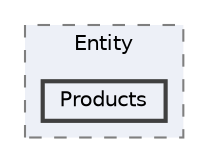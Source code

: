 digraph "D:/project/forCSharp/iShopMainVer2/iShopMainVer2/Models/Entity/Products"
{
 // LATEX_PDF_SIZE
  bgcolor="transparent";
  edge [fontname=Helvetica,fontsize=10,labelfontname=Helvetica,labelfontsize=10];
  node [fontname=Helvetica,fontsize=10,shape=box,height=0.2,width=0.4];
  compound=true
  subgraph clusterdir_aceaf4a18a815513c8fb9decb7e67276 {
    graph [ bgcolor="#edf0f7", pencolor="grey50", label="Entity", fontname=Helvetica,fontsize=10 style="filled,dashed", URL="dir_aceaf4a18a815513c8fb9decb7e67276.html",tooltip=""]
  dir_a2e393e53a671cc937ac31ddfaf4c411 [label="Products", fillcolor="#edf0f7", color="grey25", style="filled,bold", URL="dir_a2e393e53a671cc937ac31ddfaf4c411.html",tooltip=""];
  }
}
